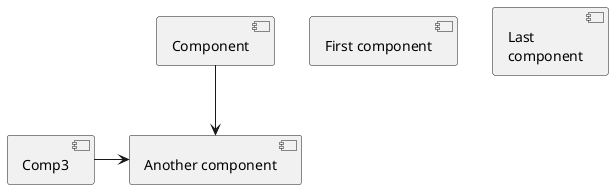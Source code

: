 @startuml

[First component]
[Another component] as Comp2
component Comp3
component [Last\ncomponent] as Comp4

[Component] --> Comp2
[Comp3] -> Comp2



@enduml
